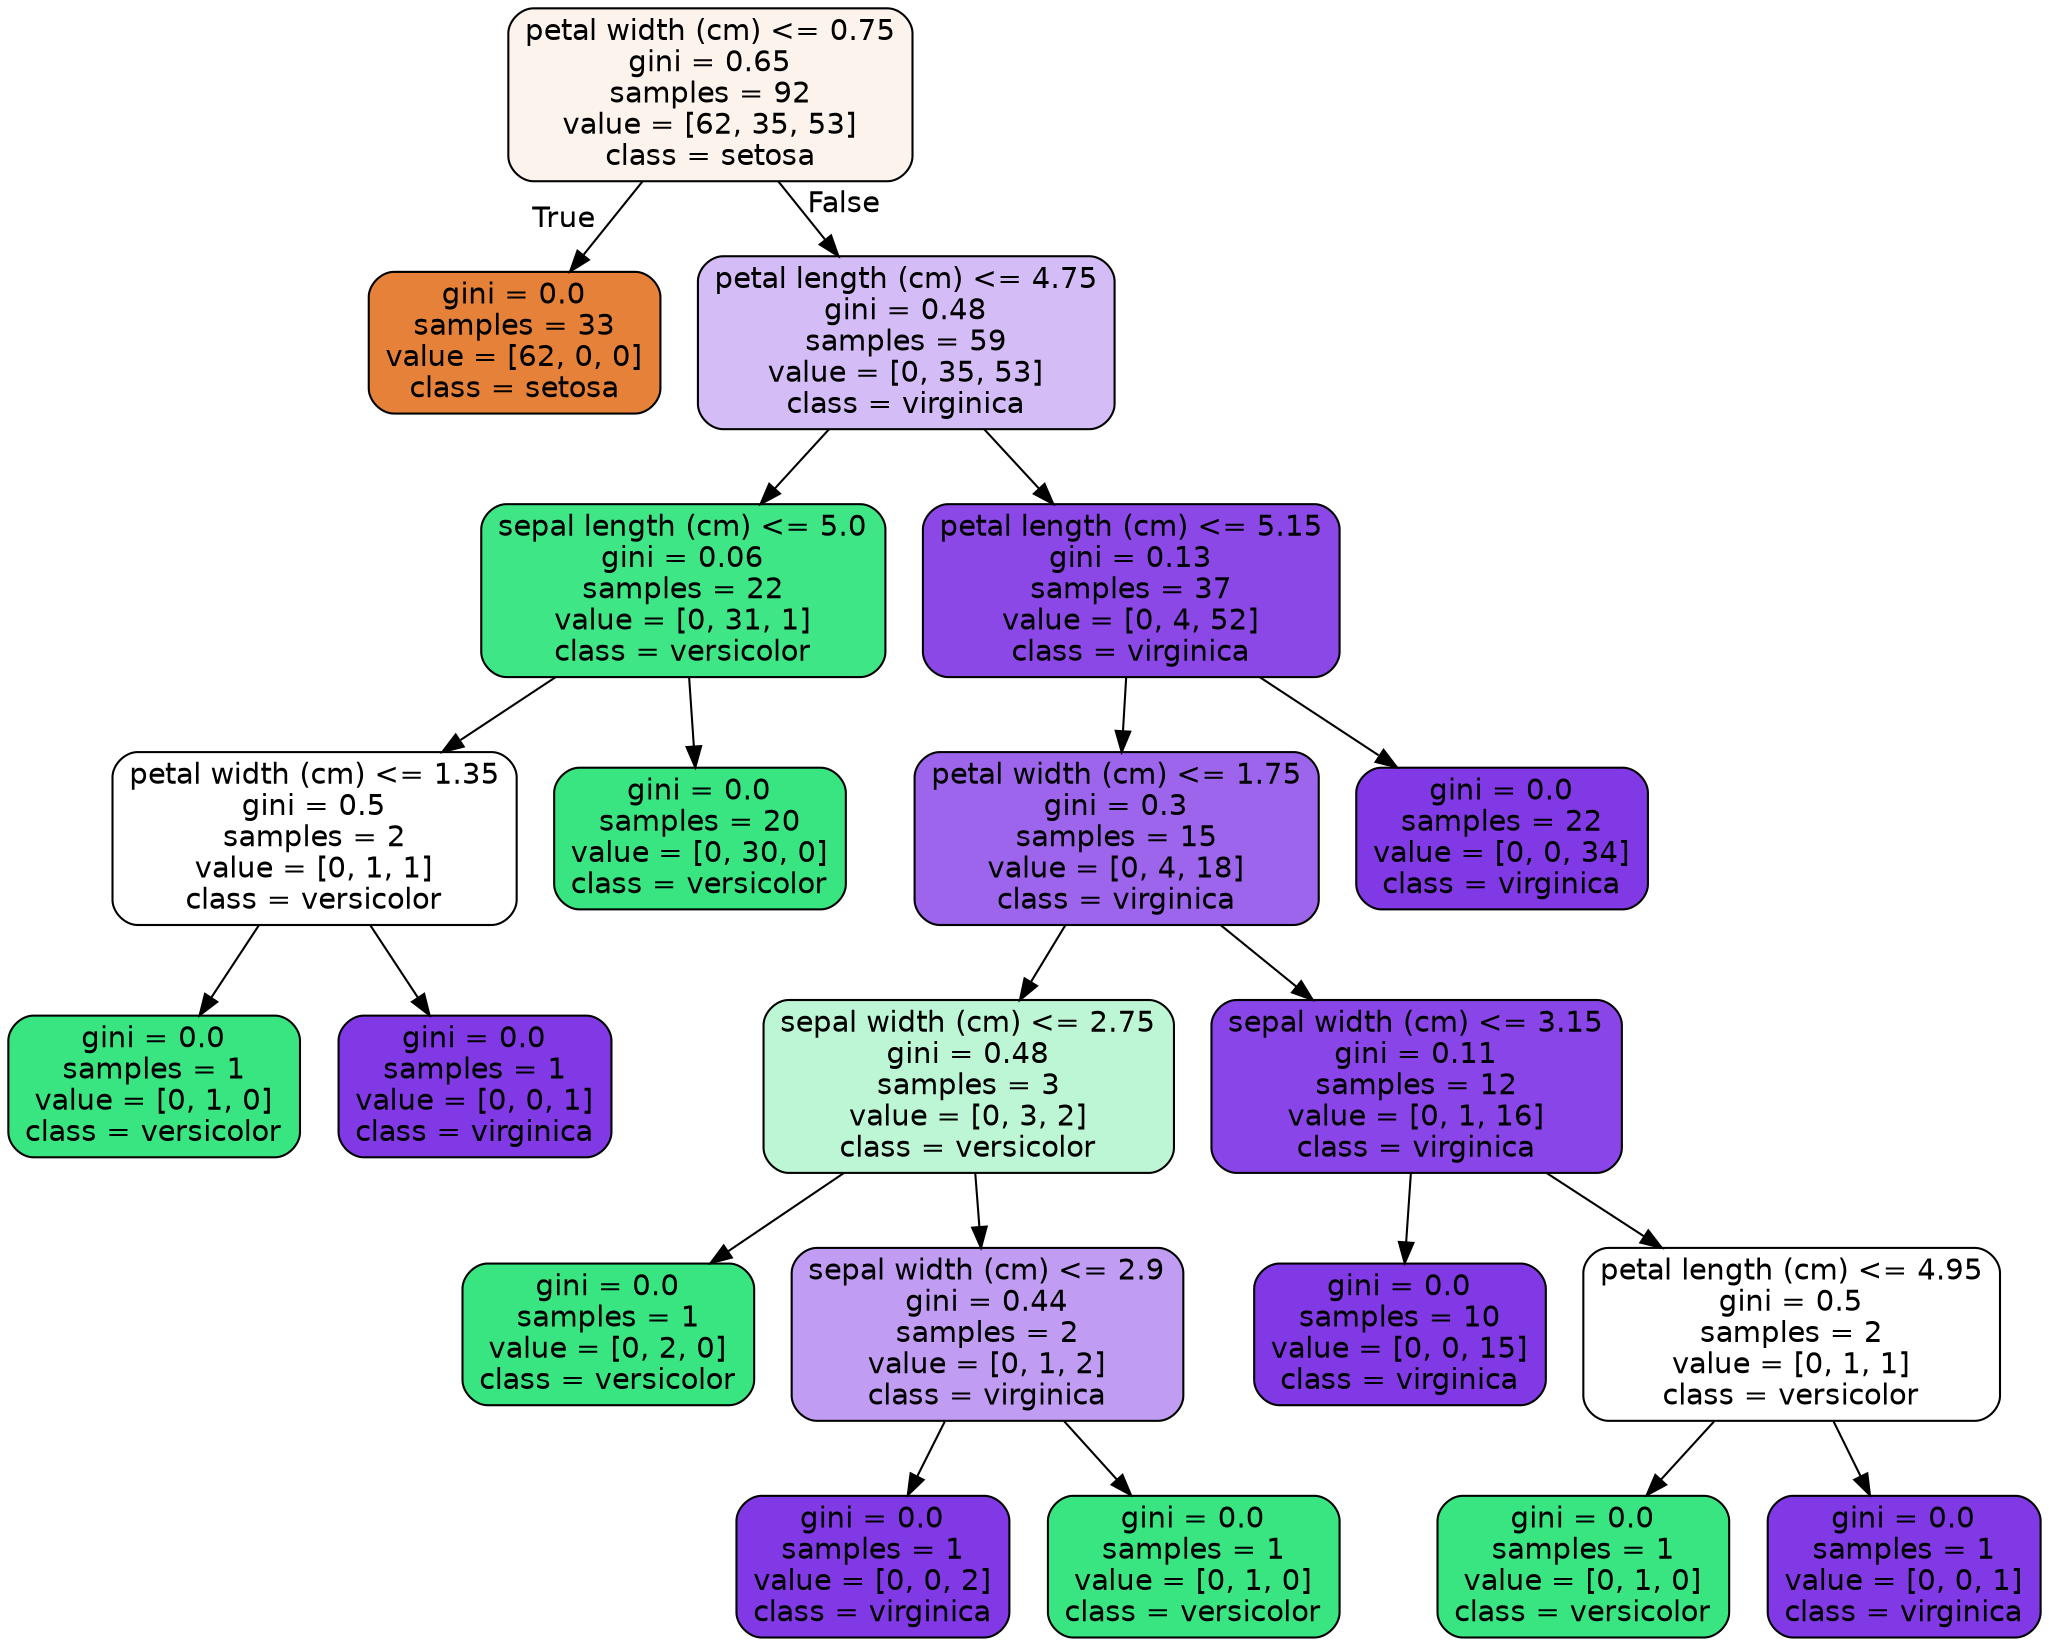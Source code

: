 digraph Tree {
node [shape=box, style="filled, rounded", color="black", fontname="helvetica"] ;
edge [fontname="helvetica"] ;
0 [label="petal width (cm) <= 0.75\ngini = 0.65\nsamples = 92\nvalue = [62, 35, 53]\nclass = setosa", fillcolor="#fdf3ed"] ;
1 [label="gini = 0.0\nsamples = 33\nvalue = [62, 0, 0]\nclass = setosa", fillcolor="#e58139"] ;
0 -> 1 [labeldistance=2.5, labelangle=45, headlabel="True"] ;
2 [label="petal length (cm) <= 4.75\ngini = 0.48\nsamples = 59\nvalue = [0, 35, 53]\nclass = virginica", fillcolor="#d4bcf6"] ;
0 -> 2 [labeldistance=2.5, labelangle=-45, headlabel="False"] ;
3 [label="sepal length (cm) <= 5.0\ngini = 0.06\nsamples = 22\nvalue = [0, 31, 1]\nclass = versicolor", fillcolor="#3fe685"] ;
2 -> 3 ;
4 [label="petal width (cm) <= 1.35\ngini = 0.5\nsamples = 2\nvalue = [0, 1, 1]\nclass = versicolor", fillcolor="#ffffff"] ;
3 -> 4 ;
5 [label="gini = 0.0\nsamples = 1\nvalue = [0, 1, 0]\nclass = versicolor", fillcolor="#39e581"] ;
4 -> 5 ;
6 [label="gini = 0.0\nsamples = 1\nvalue = [0, 0, 1]\nclass = virginica", fillcolor="#8139e5"] ;
4 -> 6 ;
7 [label="gini = 0.0\nsamples = 20\nvalue = [0, 30, 0]\nclass = versicolor", fillcolor="#39e581"] ;
3 -> 7 ;
8 [label="petal length (cm) <= 5.15\ngini = 0.13\nsamples = 37\nvalue = [0, 4, 52]\nclass = virginica", fillcolor="#8b48e7"] ;
2 -> 8 ;
9 [label="petal width (cm) <= 1.75\ngini = 0.3\nsamples = 15\nvalue = [0, 4, 18]\nclass = virginica", fillcolor="#9d65eb"] ;
8 -> 9 ;
10 [label="sepal width (cm) <= 2.75\ngini = 0.48\nsamples = 3\nvalue = [0, 3, 2]\nclass = versicolor", fillcolor="#bdf6d5"] ;
9 -> 10 ;
11 [label="gini = 0.0\nsamples = 1\nvalue = [0, 2, 0]\nclass = versicolor", fillcolor="#39e581"] ;
10 -> 11 ;
12 [label="sepal width (cm) <= 2.9\ngini = 0.44\nsamples = 2\nvalue = [0, 1, 2]\nclass = virginica", fillcolor="#c09cf2"] ;
10 -> 12 ;
13 [label="gini = 0.0\nsamples = 1\nvalue = [0, 0, 2]\nclass = virginica", fillcolor="#8139e5"] ;
12 -> 13 ;
14 [label="gini = 0.0\nsamples = 1\nvalue = [0, 1, 0]\nclass = versicolor", fillcolor="#39e581"] ;
12 -> 14 ;
15 [label="sepal width (cm) <= 3.15\ngini = 0.11\nsamples = 12\nvalue = [0, 1, 16]\nclass = virginica", fillcolor="#8945e7"] ;
9 -> 15 ;
16 [label="gini = 0.0\nsamples = 10\nvalue = [0, 0, 15]\nclass = virginica", fillcolor="#8139e5"] ;
15 -> 16 ;
17 [label="petal length (cm) <= 4.95\ngini = 0.5\nsamples = 2\nvalue = [0, 1, 1]\nclass = versicolor", fillcolor="#ffffff"] ;
15 -> 17 ;
18 [label="gini = 0.0\nsamples = 1\nvalue = [0, 1, 0]\nclass = versicolor", fillcolor="#39e581"] ;
17 -> 18 ;
19 [label="gini = 0.0\nsamples = 1\nvalue = [0, 0, 1]\nclass = virginica", fillcolor="#8139e5"] ;
17 -> 19 ;
20 [label="gini = 0.0\nsamples = 22\nvalue = [0, 0, 34]\nclass = virginica", fillcolor="#8139e5"] ;
8 -> 20 ;
}